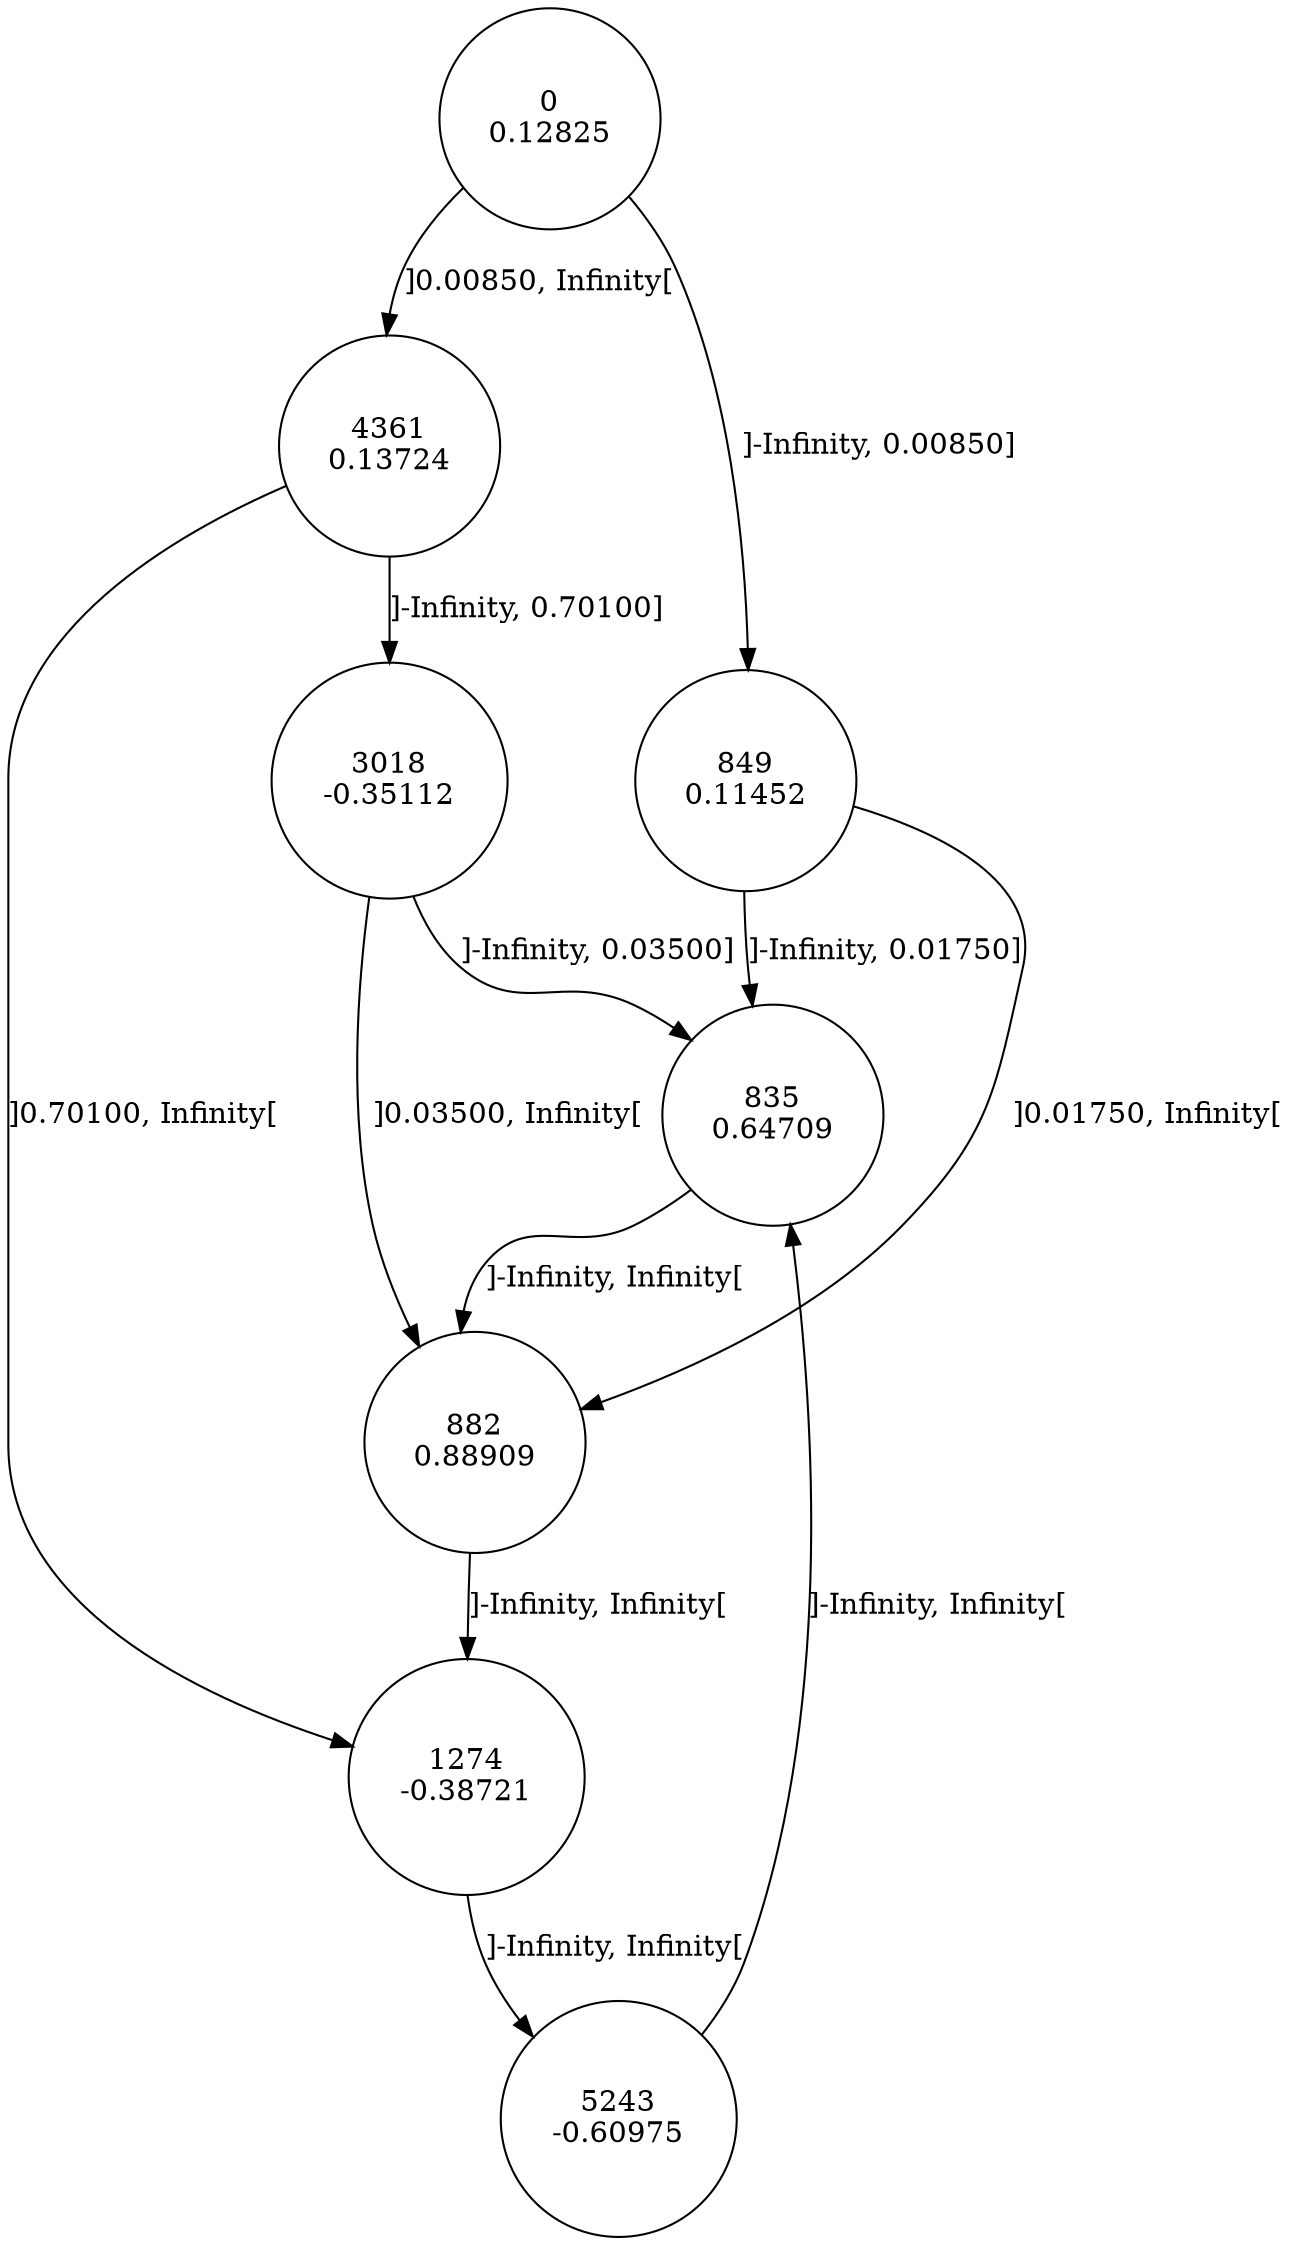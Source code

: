 digraph DFA {
0 [shape=circle, label="0\n0.12825"];
	0 -> 849 [label="]-Infinity, 0.00850]"];
	0 -> 4361 [label="]0.00850, Infinity["];
4361 [shape=circle, label="4361\n0.13724"];
	4361 -> 3018 [label="]-Infinity, 0.70100]"];
	4361 -> 1274 [label="]0.70100, Infinity["];
1274 [shape=circle, label="1274\n-0.38721"];
	1274 -> 5243 [label="]-Infinity, Infinity["];
5243 [shape=circle, label="5243\n-0.60975"];
	5243 -> 835 [label="]-Infinity, Infinity["];
835 [shape=circle, label="835\n0.64709"];
	835 -> 882 [label="]-Infinity, Infinity["];
882 [shape=circle, label="882\n0.88909"];
	882 -> 1274 [label="]-Infinity, Infinity["];
3018 [shape=circle, label="3018\n-0.35112"];
	3018 -> 835 [label="]-Infinity, 0.03500]"];
	3018 -> 882 [label="]0.03500, Infinity["];
849 [shape=circle, label="849\n0.11452"];
	849 -> 835 [label="]-Infinity, 0.01750]"];
	849 -> 882 [label="]0.01750, Infinity["];
}